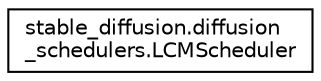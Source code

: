 digraph "Graphical Class Hierarchy"
{
 // LATEX_PDF_SIZE
  edge [fontname="Helvetica",fontsize="10",labelfontname="Helvetica",labelfontsize="10"];
  node [fontname="Helvetica",fontsize="10",shape=record];
  rankdir="LR";
  Node0 [label="stable_diffusion.diffusion\l_schedulers.LCMScheduler",height=0.2,width=0.4,color="black", fillcolor="white", style="filled",URL="$classstable__diffusion_1_1diffusion__schedulers_1_1LCMScheduler.html",tooltip=" "];
}
